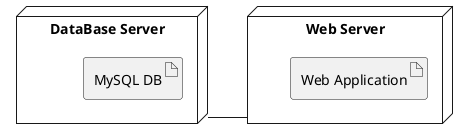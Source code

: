 @startuml
skinparam backgroundcolor transparent
skinparam linetype ortho

node "DataBase Server" as DB {
  artifact "MySQL DB"
}

node "Web Server" as webServer {
  artifact "Web Application"
}

DB -r-- webServer

@enduml